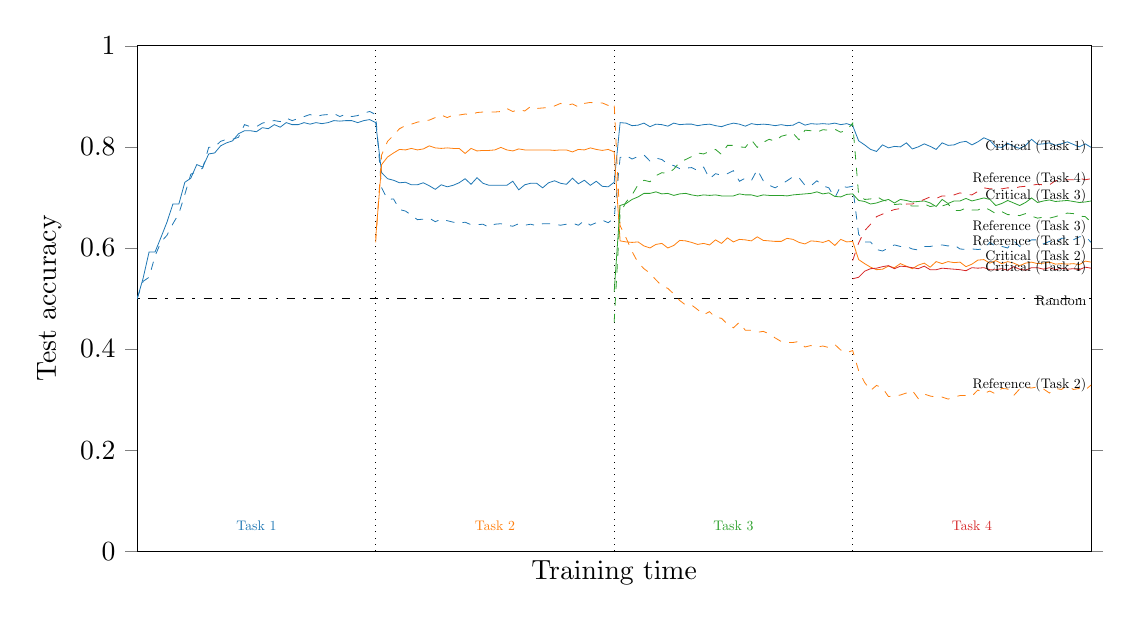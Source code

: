 % This file was created by matplotlib2tikz v0.6.18.
\begin{tikzpicture}

\definecolor{color0}{rgb}{0.122,0.467,0.706}
\definecolor{color1}{rgb}{1,0.498,0.055}
\definecolor{color2}{rgb}{0.173,0.627,0.173}
\definecolor{color3}{rgb}{0.839,0.153,0.157}

\begin{axis}[
every y tick label/.style = {
rotate=0
},
height=8cm,
tick align=outside,
width=13.698cm,
x grid style={white!69.02!black},
xlabel={Training time},
xmajorticks=false,
xmin=0, xmax=160,
y grid style={white!69.02!black},
ylabel={Test accuracy},
ymin=0, ymax=1,
ytick pos=both
]
\addplot [line width=0.29pt, black, dotted, forget plot]
table [row sep=\\]{%
40	0 \\
40	1 \\
};
\addplot [line width=0.29pt, black, dotted, forget plot]
table [row sep=\\]{%
80	0 \\
80	1 \\
};
\addplot [line width=0.29pt, black, dotted, forget plot]
table [row sep=\\]{%
120	0 \\
120	1 \\
};
\addplot [line width=0.29pt, black, dash pattern=on 1pt off 3pt on 3pt off 3pt, forget plot]
table [row sep=\\]{%
0	0.5 \\
160	0.5 \\
};
\addplot [line width=0.29pt, color0, forget plot]
table [row sep=\\]{%
0	0.499 \\
1	0.54 \\
2	0.592 \\
3	0.592 \\
4	0.621 \\
5	0.651 \\
6	0.687 \\
7	0.687 \\
8	0.73 \\
9	0.738 \\
10	0.765 \\
11	0.76 \\
12	0.786 \\
13	0.788 \\
14	0.802 \\
15	0.808 \\
16	0.812 \\
17	0.826 \\
18	0.832 \\
19	0.832 \\
20	0.83 \\
21	0.838 \\
22	0.836 \\
23	0.844 \\
24	0.839 \\
25	0.848 \\
26	0.844 \\
27	0.844 \\
28	0.848 \\
29	0.845 \\
30	0.848 \\
31	0.846 \\
32	0.848 \\
33	0.852 \\
34	0.851 \\
35	0.852 \\
36	0.852 \\
37	0.848 \\
38	0.852 \\
39	0.854 \\
40	0.848 \\
41	0.749 \\
42	0.737 \\
43	0.734 \\
44	0.729 \\
45	0.73 \\
46	0.725 \\
47	0.725 \\
48	0.729 \\
49	0.723 \\
50	0.716 \\
51	0.725 \\
52	0.721 \\
53	0.724 \\
54	0.729 \\
55	0.737 \\
56	0.726 \\
57	0.739 \\
58	0.728 \\
59	0.724 \\
60	0.724 \\
61	0.724 \\
62	0.724 \\
63	0.732 \\
64	0.715 \\
65	0.725 \\
66	0.728 \\
67	0.728 \\
68	0.719 \\
69	0.729 \\
70	0.733 \\
71	0.728 \\
72	0.726 \\
73	0.738 \\
74	0.727 \\
75	0.734 \\
76	0.724 \\
77	0.732 \\
78	0.722 \\
79	0.721 \\
80	0.73 \\
81	0.848 \\
82	0.847 \\
83	0.842 \\
84	0.843 \\
85	0.847 \\
86	0.84 \\
87	0.845 \\
88	0.844 \\
89	0.841 \\
90	0.847 \\
91	0.844 \\
92	0.845 \\
93	0.845 \\
94	0.842 \\
95	0.844 \\
96	0.845 \\
97	0.842 \\
98	0.84 \\
99	0.844 \\
100	0.847 \\
101	0.845 \\
102	0.841 \\
103	0.846 \\
104	0.844 \\
105	0.845 \\
106	0.844 \\
107	0.842 \\
108	0.844 \\
109	0.842 \\
110	0.843 \\
111	0.849 \\
112	0.843 \\
113	0.846 \\
114	0.845 \\
115	0.846 \\
116	0.845 \\
117	0.847 \\
118	0.844 \\
119	0.846 \\
120	0.842 \\
121	0.812 \\
122	0.804 \\
123	0.795 \\
124	0.791 \\
125	0.804 \\
126	0.798 \\
127	0.801 \\
128	0.8 \\
129	0.808 \\
130	0.796 \\
131	0.8 \\
132	0.806 \\
133	0.801 \\
134	0.795 \\
135	0.808 \\
136	0.803 \\
137	0.804 \\
138	0.809 \\
139	0.811 \\
140	0.804 \\
141	0.81 \\
142	0.818 \\
143	0.813 \\
144	0.8 \\
145	0.799 \\
146	0.807 \\
147	0.801 \\
148	0.797 \\
149	0.803 \\
150	0.815 \\
151	0.805 \\
152	0.806 \\
153	0.808 \\
154	0.803 \\
155	0.806 \\
156	0.81 \\
157	0.805 \\
158	0.8 \\
159	0.806 \\
160	0.799 \\
};
\addplot [line width=0.29pt, color0, dashed, forget plot]
table [row sep=\\]{%
0	0.5 \\
1	0.534 \\
2	0.542 \\
3	0.584 \\
4	0.612 \\
5	0.625 \\
6	0.648 \\
7	0.668 \\
8	0.706 \\
9	0.746 \\
10	0.751 \\
11	0.758 \\
12	0.799 \\
13	0.8 \\
14	0.811 \\
15	0.815 \\
16	0.815 \\
17	0.819 \\
18	0.844 \\
19	0.84 \\
20	0.84 \\
21	0.847 \\
22	0.85 \\
23	0.852 \\
24	0.85 \\
25	0.857 \\
26	0.852 \\
27	0.856 \\
28	0.86 \\
29	0.864 \\
30	0.86 \\
31	0.863 \\
32	0.864 \\
33	0.866 \\
34	0.86 \\
35	0.865 \\
36	0.86 \\
37	0.862 \\
38	0.867 \\
39	0.87 \\
40	0.864 \\
41	0.719 \\
42	0.696 \\
43	0.697 \\
44	0.676 \\
45	0.673 \\
46	0.665 \\
47	0.656 \\
48	0.657 \\
49	0.659 \\
50	0.652 \\
51	0.657 \\
52	0.654 \\
53	0.651 \\
54	0.649 \\
55	0.651 \\
56	0.646 \\
57	0.646 \\
58	0.647 \\
59	0.641 \\
60	0.647 \\
61	0.648 \\
62	0.645 \\
63	0.643 \\
64	0.648 \\
65	0.645 \\
66	0.647 \\
67	0.644 \\
68	0.648 \\
69	0.648 \\
70	0.647 \\
71	0.645 \\
72	0.647 \\
73	0.649 \\
74	0.645 \\
75	0.654 \\
76	0.645 \\
77	0.65 \\
78	0.655 \\
79	0.65 \\
80	0.659 \\
81	0.779 \\
82	0.783 \\
83	0.776 \\
84	0.781 \\
85	0.784 \\
86	0.772 \\
87	0.778 \\
88	0.775 \\
89	0.766 \\
90	0.763 \\
91	0.757 \\
92	0.758 \\
93	0.759 \\
94	0.753 \\
95	0.76 \\
96	0.737 \\
97	0.747 \\
98	0.744 \\
99	0.747 \\
100	0.753 \\
101	0.732 \\
102	0.738 \\
103	0.733 \\
104	0.755 \\
105	0.733 \\
106	0.724 \\
107	0.719 \\
108	0.726 \\
109	0.733 \\
110	0.741 \\
111	0.739 \\
112	0.724 \\
113	0.723 \\
114	0.733 \\
115	0.723 \\
116	0.719 \\
117	0.699 \\
118	0.723 \\
119	0.72 \\
120	0.722 \\
121	0.627 \\
122	0.612 \\
123	0.612 \\
124	0.597 \\
125	0.594 \\
126	0.6 \\
127	0.606 \\
128	0.603 \\
129	0.603 \\
130	0.598 \\
131	0.596 \\
132	0.603 \\
133	0.603 \\
134	0.605 \\
135	0.606 \\
136	0.604 \\
137	0.606 \\
138	0.598 \\
139	0.597 \\
140	0.598 \\
141	0.597 \\
142	0.598 \\
143	0.611 \\
144	0.603 \\
145	0.603 \\
146	0.6 \\
147	0.614 \\
148	0.603 \\
149	0.611 \\
150	0.616 \\
151	0.616 \\
152	0.608 \\
153	0.613 \\
154	0.61 \\
155	0.619 \\
156	0.62 \\
157	0.616 \\
158	0.622 \\
159	0.623 \\
160	0.611 \\
};
\addplot [line width=0.29pt, color1, forget plot]
table [row sep=\\]{%
40	0.619 \\
41	0.765 \\
42	0.78 \\
43	0.788 \\
44	0.795 \\
45	0.794 \\
46	0.797 \\
47	0.794 \\
48	0.796 \\
49	0.802 \\
50	0.798 \\
51	0.797 \\
52	0.798 \\
53	0.797 \\
54	0.797 \\
55	0.787 \\
56	0.797 \\
57	0.792 \\
58	0.793 \\
59	0.793 \\
60	0.794 \\
61	0.799 \\
62	0.794 \\
63	0.792 \\
64	0.796 \\
65	0.794 \\
66	0.794 \\
67	0.794 \\
68	0.794 \\
69	0.794 \\
70	0.793 \\
71	0.794 \\
72	0.794 \\
73	0.79 \\
74	0.795 \\
75	0.794 \\
76	0.798 \\
77	0.795 \\
78	0.793 \\
79	0.795 \\
80	0.79 \\
81	0.614 \\
82	0.612 \\
83	0.611 \\
84	0.612 \\
85	0.604 \\
86	0.6 \\
87	0.607 \\
88	0.609 \\
89	0.6 \\
90	0.605 \\
91	0.615 \\
92	0.614 \\
93	0.611 \\
94	0.607 \\
95	0.609 \\
96	0.606 \\
97	0.616 \\
98	0.609 \\
99	0.62 \\
100	0.612 \\
101	0.617 \\
102	0.616 \\
103	0.614 \\
104	0.622 \\
105	0.615 \\
106	0.614 \\
107	0.613 \\
108	0.613 \\
109	0.619 \\
110	0.617 \\
111	0.611 \\
112	0.608 \\
113	0.614 \\
114	0.613 \\
115	0.611 \\
116	0.615 \\
117	0.605 \\
118	0.617 \\
119	0.612 \\
120	0.613 \\
121	0.577 \\
122	0.569 \\
123	0.562 \\
124	0.557 \\
125	0.558 \\
126	0.564 \\
127	0.561 \\
128	0.569 \\
129	0.564 \\
130	0.559 \\
131	0.566 \\
132	0.57 \\
133	0.562 \\
134	0.573 \\
135	0.569 \\
136	0.573 \\
137	0.571 \\
138	0.572 \\
139	0.563 \\
140	0.568 \\
141	0.576 \\
142	0.577 \\
143	0.57 \\
144	0.575 \\
145	0.569 \\
146	0.573 \\
147	0.57 \\
148	0.565 \\
149	0.57 \\
150	0.572 \\
151	0.569 \\
152	0.57 \\
153	0.572 \\
154	0.568 \\
155	0.569 \\
156	0.568 \\
157	0.569 \\
158	0.567 \\
159	0.574 \\
160	0.572 \\
};
\addplot [line width=0.29pt, color1, dashed, forget plot]
table [row sep=\\]{%
40	0.611 \\
41	0.784 \\
42	0.811 \\
43	0.823 \\
44	0.836 \\
45	0.842 \\
46	0.845 \\
47	0.849 \\
48	0.851 \\
49	0.853 \\
50	0.858 \\
51	0.863 \\
52	0.858 \\
53	0.863 \\
54	0.863 \\
55	0.865 \\
56	0.864 \\
57	0.868 \\
58	0.869 \\
59	0.869 \\
60	0.869 \\
61	0.87 \\
62	0.876 \\
63	0.87 \\
64	0.874 \\
65	0.871 \\
66	0.88 \\
67	0.876 \\
68	0.877 \\
69	0.878 \\
70	0.881 \\
71	0.886 \\
72	0.882 \\
73	0.885 \\
74	0.879 \\
75	0.886 \\
76	0.888 \\
77	0.886 \\
78	0.887 \\
79	0.882 \\
80	0.886 \\
81	0.644 \\
82	0.62 \\
83	0.593 \\
84	0.571 \\
85	0.559 \\
86	0.55 \\
87	0.537 \\
88	0.525 \\
89	0.52 \\
90	0.509 \\
91	0.496 \\
92	0.487 \\
93	0.487 \\
94	0.478 \\
95	0.468 \\
96	0.474 \\
97	0.462 \\
98	0.461 \\
99	0.449 \\
100	0.442 \\
101	0.453 \\
102	0.437 \\
103	0.437 \\
104	0.433 \\
105	0.435 \\
106	0.43 \\
107	0.422 \\
108	0.415 \\
109	0.413 \\
110	0.413 \\
111	0.415 \\
112	0.404 \\
113	0.407 \\
114	0.404 \\
115	0.406 \\
116	0.403 \\
117	0.409 \\
118	0.398 \\
119	0.393 \\
120	0.397 \\
121	0.357 \\
122	0.334 \\
123	0.318 \\
124	0.328 \\
125	0.323 \\
126	0.306 \\
127	0.307 \\
128	0.309 \\
129	0.313 \\
130	0.318 \\
131	0.302 \\
132	0.311 \\
133	0.307 \\
134	0.305 \\
135	0.305 \\
136	0.301 \\
137	0.305 \\
138	0.308 \\
139	0.308 \\
140	0.307 \\
141	0.319 \\
142	0.312 \\
143	0.317 \\
144	0.311 \\
145	0.322 \\
146	0.321 \\
147	0.308 \\
148	0.321 \\
149	0.324 \\
150	0.323 \\
151	0.325 \\
152	0.321 \\
153	0.313 \\
154	0.322 \\
155	0.32 \\
156	0.328 \\
157	0.32 \\
158	0.322 \\
159	0.319 \\
160	0.329 \\
};
\addplot [line width=0.29pt, color2, forget plot]
table [row sep=\\]{%
80	0.513 \\
81	0.684 \\
82	0.688 \\
83	0.696 \\
84	0.701 \\
85	0.708 \\
86	0.708 \\
87	0.711 \\
88	0.707 \\
89	0.708 \\
90	0.704 \\
91	0.707 \\
92	0.708 \\
93	0.705 \\
94	0.703 \\
95	0.705 \\
96	0.704 \\
97	0.705 \\
98	0.703 \\
99	0.703 \\
100	0.703 \\
101	0.707 \\
102	0.705 \\
103	0.705 \\
104	0.702 \\
105	0.705 \\
106	0.704 \\
107	0.704 \\
108	0.704 \\
109	0.703 \\
110	0.705 \\
111	0.706 \\
112	0.707 \\
113	0.708 \\
114	0.711 \\
115	0.707 \\
116	0.709 \\
117	0.702 \\
118	0.701 \\
119	0.706 \\
120	0.707 \\
121	0.694 \\
122	0.692 \\
123	0.687 \\
124	0.689 \\
125	0.693 \\
126	0.696 \\
127	0.689 \\
128	0.696 \\
129	0.694 \\
130	0.691 \\
131	0.692 \\
132	0.693 \\
133	0.689 \\
134	0.682 \\
135	0.696 \\
136	0.688 \\
137	0.693 \\
138	0.693 \\
139	0.698 \\
140	0.693 \\
141	0.696 \\
142	0.699 \\
143	0.696 \\
144	0.684 \\
145	0.688 \\
146	0.694 \\
147	0.689 \\
148	0.684 \\
149	0.69 \\
150	0.699 \\
151	0.69 \\
152	0.693 \\
153	0.695 \\
154	0.692 \\
155	0.693 \\
156	0.694 \\
157	0.692 \\
158	0.69 \\
159	0.691 \\
160	0.693 \\
};
\addplot [line width=0.29pt, color2, dashed, forget plot]
table [row sep=\\]{%
80	0.453 \\
81	0.668 \\
82	0.691 \\
83	0.705 \\
84	0.725 \\
85	0.734 \\
86	0.731 \\
87	0.743 \\
88	0.749 \\
89	0.747 \\
90	0.756 \\
91	0.77 \\
92	0.775 \\
93	0.781 \\
94	0.788 \\
95	0.786 \\
96	0.791 \\
97	0.795 \\
98	0.785 \\
99	0.803 \\
100	0.803 \\
101	0.8 \\
102	0.799 \\
103	0.814 \\
104	0.799 \\
105	0.809 \\
106	0.815 \\
107	0.811 \\
108	0.821 \\
109	0.824 \\
110	0.827 \\
111	0.814 \\
112	0.833 \\
113	0.832 \\
114	0.829 \\
115	0.834 \\
116	0.833 \\
117	0.835 \\
118	0.829 \\
119	0.833 \\
120	0.847 \\
121	0.705 \\
122	0.696 \\
123	0.697 \\
124	0.702 \\
125	0.695 \\
126	0.692 \\
127	0.686 \\
128	0.687 \\
129	0.685 \\
130	0.683 \\
131	0.683 \\
132	0.687 \\
133	0.682 \\
134	0.684 \\
135	0.683 \\
136	0.687 \\
137	0.674 \\
138	0.674 \\
139	0.679 \\
140	0.675 \\
141	0.675 \\
142	0.681 \\
143	0.675 \\
144	0.668 \\
145	0.672 \\
146	0.666 \\
147	0.666 \\
148	0.664 \\
149	0.668 \\
150	0.663 \\
151	0.659 \\
152	0.661 \\
153	0.659 \\
154	0.662 \\
155	0.666 \\
156	0.669 \\
157	0.668 \\
158	0.663 \\
159	0.662 \\
160	0.651 \\
};
\addplot [line width=0.29pt, color3, forget plot]
table [row sep=\\]{%
120	0.539 \\
121	0.542 \\
122	0.554 \\
123	0.559 \\
124	0.56 \\
125	0.563 \\
126	0.565 \\
127	0.559 \\
128	0.564 \\
129	0.563 \\
130	0.561 \\
131	0.559 \\
132	0.564 \\
133	0.557 \\
134	0.557 \\
135	0.56 \\
136	0.559 \\
137	0.558 \\
138	0.557 \\
139	0.555 \\
140	0.561 \\
141	0.56 \\
142	0.561 \\
143	0.557 \\
144	0.557 \\
145	0.559 \\
146	0.556 \\
147	0.563 \\
148	0.558 \\
149	0.556 \\
150	0.561 \\
151	0.561 \\
152	0.558 \\
153	0.561 \\
154	0.557 \\
155	0.56 \\
156	0.558 \\
157	0.559 \\
158	0.557 \\
159	0.562 \\
160	0.56 \\
};
\addplot [line width=0.29pt, color3, dashed, forget plot]
table [row sep=\\]{%
120	0.575 \\
121	0.61 \\
122	0.634 \\
123	0.647 \\
124	0.662 \\
125	0.667 \\
126	0.672 \\
127	0.676 \\
128	0.678 \\
129	0.687 \\
130	0.687 \\
131	0.691 \\
132	0.696 \\
133	0.701 \\
134	0.698 \\
135	0.703 \\
136	0.703 \\
137	0.705 \\
138	0.709 \\
139	0.706 \\
140	0.705 \\
141	0.712 \\
142	0.719 \\
143	0.717 \\
144	0.717 \\
145	0.717 \\
146	0.719 \\
147	0.718 \\
148	0.721 \\
149	0.722 \\
150	0.724 \\
151	0.726 \\
152	0.725 \\
153	0.725 \\
154	0.733 \\
155	0.734 \\
156	0.735 \\
157	0.735 \\
158	0.738 \\
159	0.735 \\
160	0.737 \\
};
\node at (axis cs:20,0.05)[
  scale=0.5,
  text=color0,
  rotate=0.0
]{ Task 1};
\node at (axis cs:60,0.05)[
  scale=0.5,
  text=color1,
  rotate=0.0
]{ Task 2};
\node at (axis cs:100,0.05)[
  scale=0.5,
  text=color2,
  rotate=0.0
]{ Task 3};
\node at (axis cs:140,0.05)[
  scale=0.5,
  text=color3,
  rotate=0.0
]{ Task 4};
\node at (axis cs:160,0.495)[
  scale=0.5,
  anchor= east,
  text=black,
  rotate=0.0
]{ Random};
\node at (axis cs:160,0.799)[
  scale=0.5,
  anchor= east,
  text=black,
  rotate=0.0
]{ Critical (Task 1)};
\node at (axis cs:160,0.582)[
  scale=0.5,
  anchor= east,
  text=black,
  rotate=0.0
]{ Critical (Task 2)};
\node at (axis cs:160,0.703)[
  scale=0.5,
  anchor= east,
  text=black,
  rotate=0.0
]{ Critical (Task 3)};
\node at (axis cs:160,0.56)[
  scale=0.5,
  anchor= east,
  text=black,
  rotate=0.0
]{ Critical (Task 4)};
\node at (axis cs:160,0.611)[
  scale=0.5,
  anchor= east,
  text=black,
  rotate=0.0
]{ Reference (Task 1)};
\node at (axis cs:160,0.329)[
  scale=0.5,
  anchor= east,
  text=black,
  rotate=0.0
]{ Reference (Task 2)};
\node at (axis cs:160,0.641)[
  scale=0.5,
  anchor= east,
  text=black,
  rotate=0.0
]{ Reference (Task 3)};
\node at (axis cs:160,0.737)[
  scale=0.5,
  anchor= east,
  text=black,
  rotate=0.0
]{ Reference (Task 4)};
\end{axis}

\end{tikzpicture}